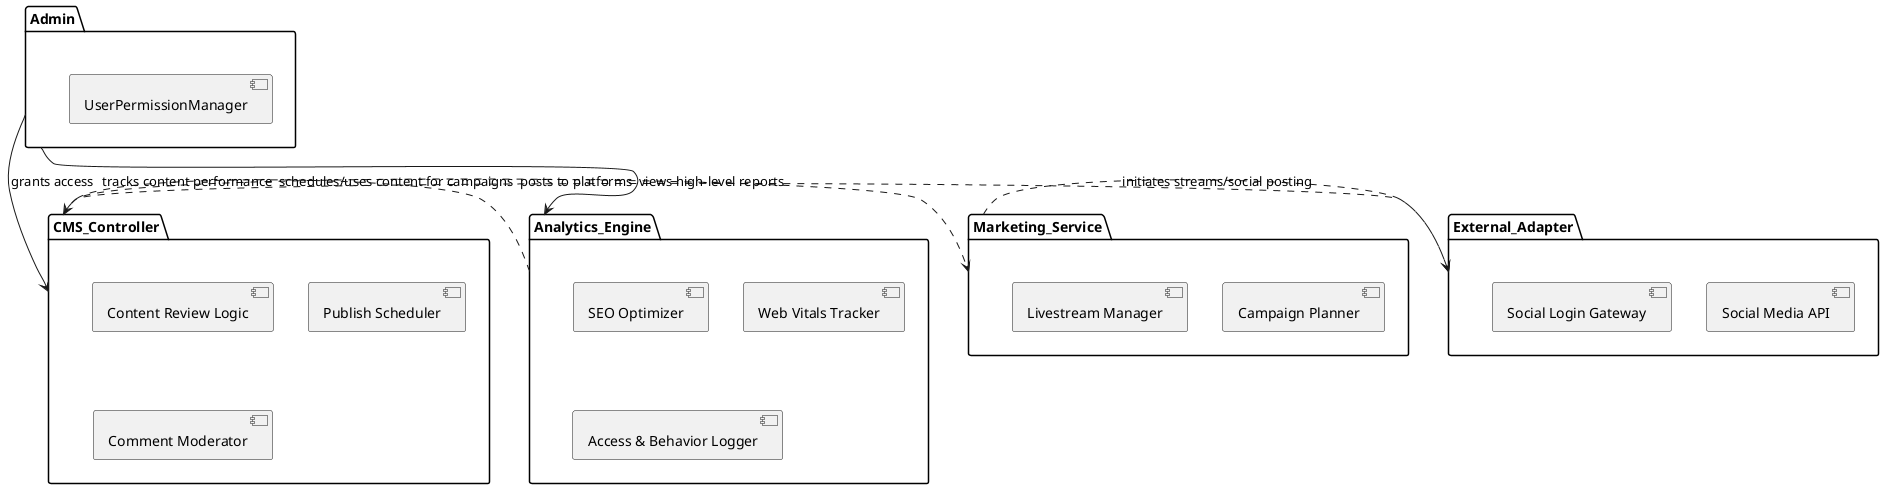 @startuml
package Admin {
    [UserPermissionManager]
}

package CMS_Controller {
    [Content Review Logic]
    [Publish Scheduler]
    [Comment Moderator]
}

package Marketing_Service {
    [Campaign Planner]
    [Livestream Manager]
}

package Analytics_Engine {
    [SEO Optimizer]
    [Web Vitals Tracker]
    [Access & Behavior Logger]
}

package External_Adapter {
    [Social Media API]
    [Social Login Gateway]
}

' Quan hệ phụ thuộc (Dependencies) '
CMS_Controller .> Marketing_Service : schedules/uses content for campaigns
CMS_Controller .> External_Adapter : posts to platforms
Marketing_Service .> External_Adapter : initiates streams/social posting
Analytics_Engine .> CMS_Controller : tracks content performance

Admin --> CMS_Controller : grants access
Admin --> Analytics_Engine : views high-level reports
@enduml
